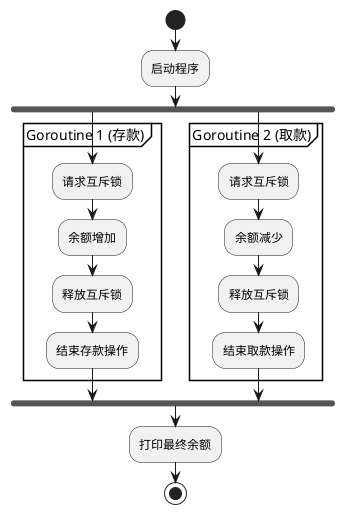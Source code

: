 @startuml
' 调整图表的缩放比例
' scale 1.5

start

:启动程序;
fork
partition "Goroutine 1 (存款)" {
    :请求互斥锁;
    :余额增加;

    :释放互斥锁;

    :结束存款操作;
}
fork again
partition "Goroutine 2 (取款)" {
    :请求互斥锁;
    :余额减少;

    :释放互斥锁;
    :结束取款操作;
}
end fork
:打印最终余额;
stop

@enduml

